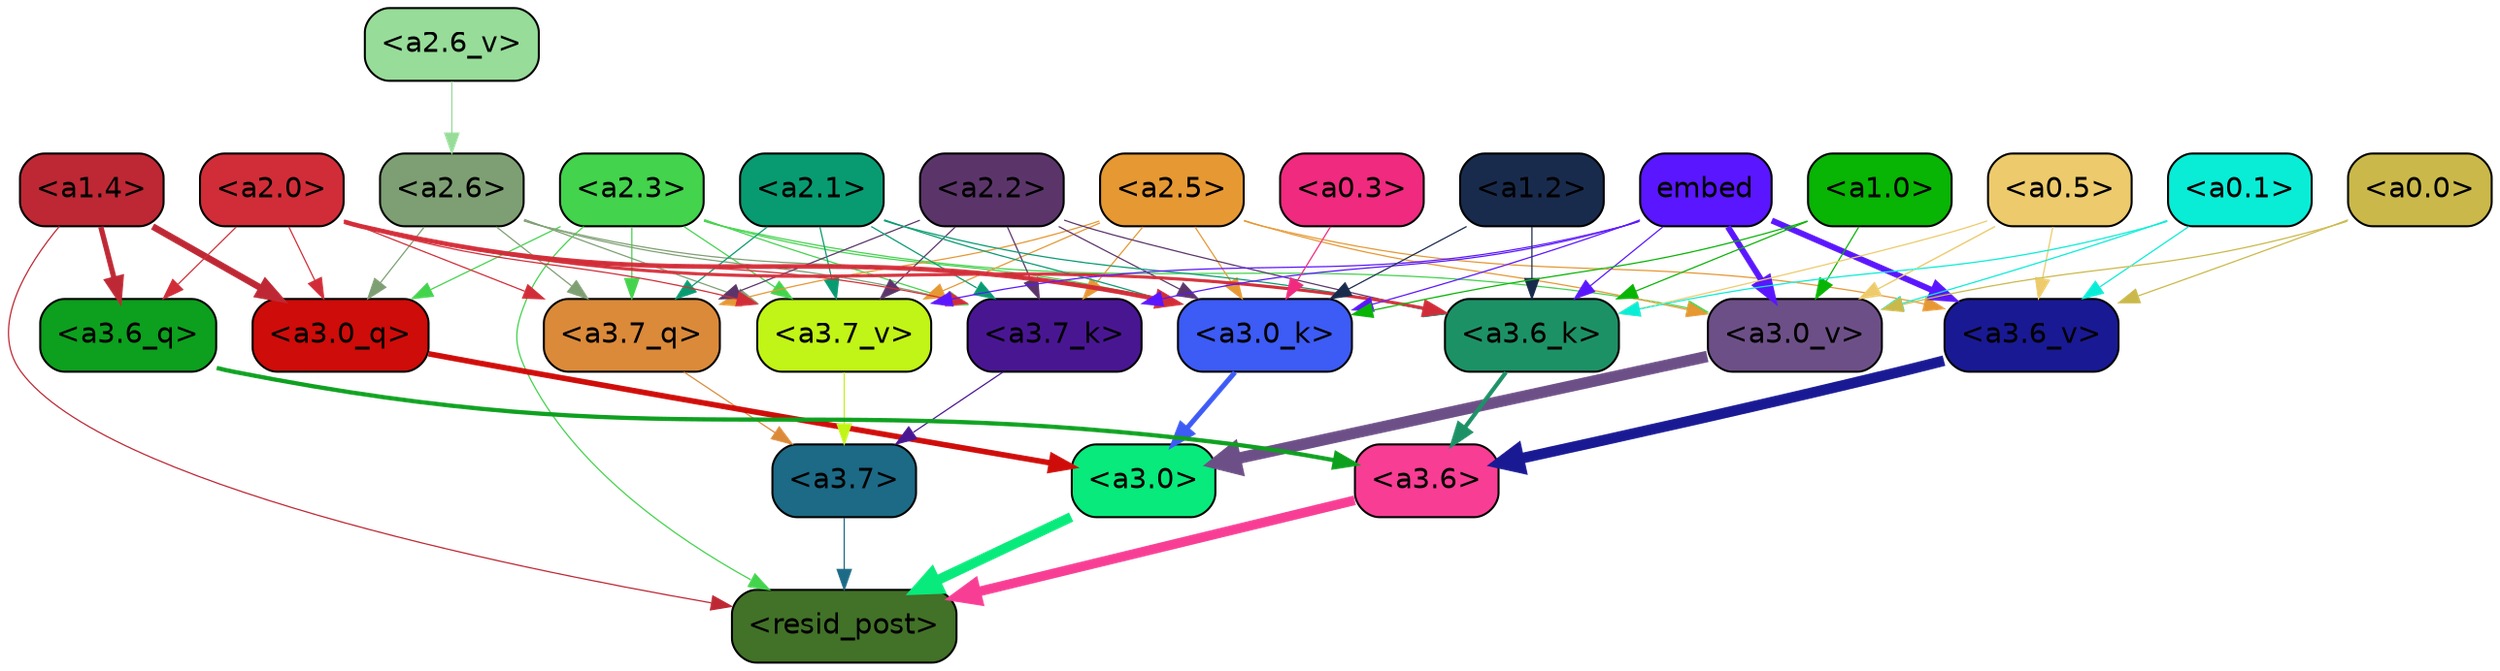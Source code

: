 strict digraph "" {
	graph [bgcolor=transparent,
		layout=dot,
		overlap=false,
		splines=true
	];
	"<a3.7>"	[color=black,
		fillcolor="#1c6a86",
		fontname=Helvetica,
		shape=box,
		style="filled, rounded"];
	"<resid_post>"	[color=black,
		fillcolor="#427128",
		fontname=Helvetica,
		shape=box,
		style="filled, rounded"];
	"<a3.7>" -> "<resid_post>"	[color="#1c6a86",
		penwidth=0.6];
	"<a3.6>"	[color=black,
		fillcolor="#f83d94",
		fontname=Helvetica,
		shape=box,
		style="filled, rounded"];
	"<a3.6>" -> "<resid_post>"	[color="#f83d94",
		penwidth=4.753257989883423];
	"<a3.0>"	[color=black,
		fillcolor="#08ea7b",
		fontname=Helvetica,
		shape=box,
		style="filled, rounded"];
	"<a3.0>" -> "<resid_post>"	[color="#08ea7b",
		penwidth=4.90053927898407];
	"<a2.3>"	[color=black,
		fillcolor="#43d34c",
		fontname=Helvetica,
		shape=box,
		style="filled, rounded"];
	"<a2.3>" -> "<resid_post>"	[color="#43d34c",
		penwidth=0.6];
	"<a3.7_q>"	[color=black,
		fillcolor="#db8a3a",
		fontname=Helvetica,
		shape=box,
		style="filled, rounded"];
	"<a2.3>" -> "<a3.7_q>"	[color="#43d34c",
		penwidth=0.6];
	"<a3.0_q>"	[color=black,
		fillcolor="#ce0c09",
		fontname=Helvetica,
		shape=box,
		style="filled, rounded"];
	"<a2.3>" -> "<a3.0_q>"	[color="#43d34c",
		penwidth=0.6];
	"<a3.7_k>"	[color=black,
		fillcolor="#491692",
		fontname=Helvetica,
		shape=box,
		style="filled, rounded"];
	"<a2.3>" -> "<a3.7_k>"	[color="#43d34c",
		penwidth=0.6];
	"<a3.0_k>"	[color=black,
		fillcolor="#3d5bf5",
		fontname=Helvetica,
		shape=box,
		style="filled, rounded"];
	"<a2.3>" -> "<a3.0_k>"	[color="#43d34c",
		penwidth=0.6];
	"<a3.7_v>"	[color=black,
		fillcolor="#c1f417",
		fontname=Helvetica,
		shape=box,
		style="filled, rounded"];
	"<a2.3>" -> "<a3.7_v>"	[color="#43d34c",
		penwidth=0.6];
	"<a3.0_v>"	[color=black,
		fillcolor="#6d4f87",
		fontname=Helvetica,
		shape=box,
		style="filled, rounded"];
	"<a2.3>" -> "<a3.0_v>"	[color="#43d34c",
		penwidth=0.6];
	"<a1.4>"	[color=black,
		fillcolor="#bd2834",
		fontname=Helvetica,
		shape=box,
		style="filled, rounded"];
	"<a1.4>" -> "<resid_post>"	[color="#bd2834",
		penwidth=0.6];
	"<a3.6_q>"	[color=black,
		fillcolor="#0d9f1e",
		fontname=Helvetica,
		shape=box,
		style="filled, rounded"];
	"<a1.4>" -> "<a3.6_q>"	[color="#bd2834",
		penwidth=2.6043437719345093];
	"<a1.4>" -> "<a3.0_q>"	[color="#bd2834",
		penwidth=3.2779015004634857];
	"<a3.7_q>" -> "<a3.7>"	[color="#db8a3a",
		penwidth=0.6];
	"<a3.6_q>" -> "<a3.6>"	[color="#0d9f1e",
		penwidth=2.091020345687866];
	"<a3.0_q>" -> "<a3.0>"	[color="#ce0c09",
		penwidth=2.7421876192092896];
	"<a3.7_k>" -> "<a3.7>"	[color="#491692",
		penwidth=0.6];
	"<a3.6_k>"	[color=black,
		fillcolor="#1d9166",
		fontname=Helvetica,
		shape=box,
		style="filled, rounded"];
	"<a3.6_k>" -> "<a3.6>"	[color="#1d9166",
		penwidth=2.048597991466522];
	"<a3.0_k>" -> "<a3.0>"	[color="#3d5bf5",
		penwidth=2.476402521133423];
	"<a3.7_v>" -> "<a3.7>"	[color="#c1f417",
		penwidth=0.6];
	"<a3.6_v>"	[color=black,
		fillcolor="#191994",
		fontname=Helvetica,
		shape=box,
		style="filled, rounded"];
	"<a3.6_v>" -> "<a3.6>"	[color="#191994",
		penwidth=5.2550448179244995];
	"<a3.0_v>" -> "<a3.0>"	[color="#6d4f87",
		penwidth=5.652270674705505];
	"<a2.6>"	[color=black,
		fillcolor="#7e9f73",
		fontname=Helvetica,
		shape=box,
		style="filled, rounded"];
	"<a2.6>" -> "<a3.7_q>"	[color="#7e9f73",
		penwidth=0.6];
	"<a2.6>" -> "<a3.0_q>"	[color="#7e9f73",
		penwidth=0.6];
	"<a2.6>" -> "<a3.7_k>"	[color="#7e9f73",
		penwidth=0.6];
	"<a2.6>" -> "<a3.0_k>"	[color="#7e9f73",
		penwidth=0.6];
	"<a2.6>" -> "<a3.7_v>"	[color="#7e9f73",
		penwidth=0.6];
	"<a2.5>"	[color=black,
		fillcolor="#e69833",
		fontname=Helvetica,
		shape=box,
		style="filled, rounded"];
	"<a2.5>" -> "<a3.7_q>"	[color="#e69833",
		penwidth=0.6];
	"<a2.5>" -> "<a3.7_k>"	[color="#e69833",
		penwidth=0.6];
	"<a2.5>" -> "<a3.0_k>"	[color="#e69833",
		penwidth=0.6];
	"<a2.5>" -> "<a3.7_v>"	[color="#e69833",
		penwidth=0.6];
	"<a2.5>" -> "<a3.6_v>"	[color="#e69833",
		penwidth=0.6];
	"<a2.5>" -> "<a3.0_v>"	[color="#e69833",
		penwidth=0.6];
	"<a2.2>"	[color=black,
		fillcolor="#5b356a",
		fontname=Helvetica,
		shape=box,
		style="filled, rounded"];
	"<a2.2>" -> "<a3.7_q>"	[color="#5b356a",
		penwidth=0.6];
	"<a2.2>" -> "<a3.7_k>"	[color="#5b356a",
		penwidth=0.6];
	"<a2.2>" -> "<a3.6_k>"	[color="#5b356a",
		penwidth=0.6];
	"<a2.2>" -> "<a3.0_k>"	[color="#5b356a",
		penwidth=0.6];
	"<a2.2>" -> "<a3.7_v>"	[color="#5b356a",
		penwidth=0.6];
	"<a2.1>"	[color=black,
		fillcolor="#089b71",
		fontname=Helvetica,
		shape=box,
		style="filled, rounded"];
	"<a2.1>" -> "<a3.7_q>"	[color="#089b71",
		penwidth=0.6];
	"<a2.1>" -> "<a3.7_k>"	[color="#089b71",
		penwidth=0.6];
	"<a2.1>" -> "<a3.6_k>"	[color="#089b71",
		penwidth=0.6];
	"<a2.1>" -> "<a3.0_k>"	[color="#089b71",
		penwidth=0.6];
	"<a2.1>" -> "<a3.7_v>"	[color="#089b71",
		penwidth=0.6];
	"<a2.0>"	[color=black,
		fillcolor="#d12d38",
		fontname=Helvetica,
		shape=box,
		style="filled, rounded"];
	"<a2.0>" -> "<a3.7_q>"	[color="#d12d38",
		penwidth=0.6];
	"<a2.0>" -> "<a3.6_q>"	[color="#d12d38",
		penwidth=0.6];
	"<a2.0>" -> "<a3.0_q>"	[color="#d12d38",
		penwidth=0.6];
	"<a2.0>" -> "<a3.7_k>"	[color="#d12d38",
		penwidth=0.6];
	"<a2.0>" -> "<a3.6_k>"	[color="#d12d38",
		penwidth=1.5290023684501648];
	"<a2.0>" -> "<a3.0_k>"	[color="#d12d38",
		penwidth=2.2551413774490356];
	"<a2.0>" -> "<a3.7_v>"	[color="#d12d38",
		penwidth=0.6];
	embed	[color=black,
		fillcolor="#5a16fe",
		fontname=Helvetica,
		shape=box,
		style="filled, rounded"];
	embed -> "<a3.7_k>"	[color="#5a16fe",
		penwidth=0.6];
	embed -> "<a3.6_k>"	[color="#5a16fe",
		penwidth=0.6];
	embed -> "<a3.0_k>"	[color="#5a16fe",
		penwidth=0.6];
	embed -> "<a3.7_v>"	[color="#5a16fe",
		penwidth=0.6];
	embed -> "<a3.6_v>"	[color="#5a16fe",
		penwidth=2.9556376338005066];
	embed -> "<a3.0_v>"	[color="#5a16fe",
		penwidth=2.972973108291626];
	"<a1.2>"	[color=black,
		fillcolor="#192b4d",
		fontname=Helvetica,
		shape=box,
		style="filled, rounded"];
	"<a1.2>" -> "<a3.6_k>"	[color="#192b4d",
		penwidth=0.6];
	"<a1.2>" -> "<a3.0_k>"	[color="#192b4d",
		penwidth=0.6];
	"<a1.0>"	[color=black,
		fillcolor="#08b404",
		fontname=Helvetica,
		shape=box,
		style="filled, rounded"];
	"<a1.0>" -> "<a3.6_k>"	[color="#08b404",
		penwidth=0.6];
	"<a1.0>" -> "<a3.0_k>"	[color="#08b404",
		penwidth=0.6];
	"<a1.0>" -> "<a3.0_v>"	[color="#08b404",
		penwidth=0.6];
	"<a0.5>"	[color=black,
		fillcolor="#edcb6c",
		fontname=Helvetica,
		shape=box,
		style="filled, rounded"];
	"<a0.5>" -> "<a3.6_k>"	[color="#edcb6c",
		penwidth=0.6];
	"<a0.5>" -> "<a3.6_v>"	[color="#edcb6c",
		penwidth=0.6];
	"<a0.5>" -> "<a3.0_v>"	[color="#edcb6c",
		penwidth=0.6790935099124908];
	"<a0.1>"	[color=black,
		fillcolor="#09edd7",
		fontname=Helvetica,
		shape=box,
		style="filled, rounded"];
	"<a0.1>" -> "<a3.6_k>"	[color="#09edd7",
		penwidth=0.6];
	"<a0.1>" -> "<a3.6_v>"	[color="#09edd7",
		penwidth=0.6];
	"<a0.1>" -> "<a3.0_v>"	[color="#09edd7",
		penwidth=0.6];
	"<a0.3>"	[color=black,
		fillcolor="#f02a7e",
		fontname=Helvetica,
		shape=box,
		style="filled, rounded"];
	"<a0.3>" -> "<a3.0_k>"	[color="#f02a7e",
		penwidth=0.6];
	"<a0.0>"	[color=black,
		fillcolor="#cab94a",
		fontname=Helvetica,
		shape=box,
		style="filled, rounded"];
	"<a0.0>" -> "<a3.6_v>"	[color="#cab94a",
		penwidth=0.6];
	"<a0.0>" -> "<a3.0_v>"	[color="#cab94a",
		penwidth=0.6];
	"<a2.6_v>"	[color=black,
		fillcolor="#97dc99",
		fontname=Helvetica,
		shape=box,
		style="filled, rounded"];
	"<a2.6_v>" -> "<a2.6>"	[color="#97dc99",
		penwidth=0.6];
}

